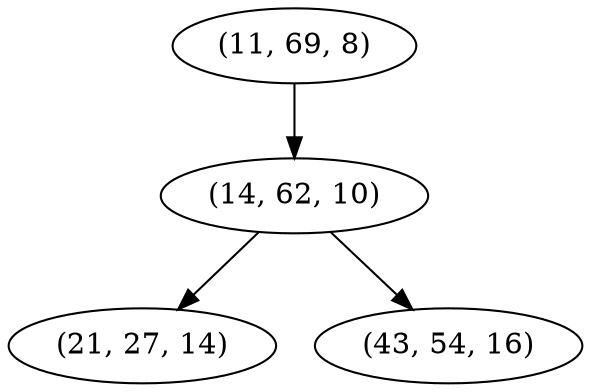 digraph tree {
    "(11, 69, 8)";
    "(14, 62, 10)";
    "(21, 27, 14)";
    "(43, 54, 16)";
    "(11, 69, 8)" -> "(14, 62, 10)";
    "(14, 62, 10)" -> "(21, 27, 14)";
    "(14, 62, 10)" -> "(43, 54, 16)";
}
